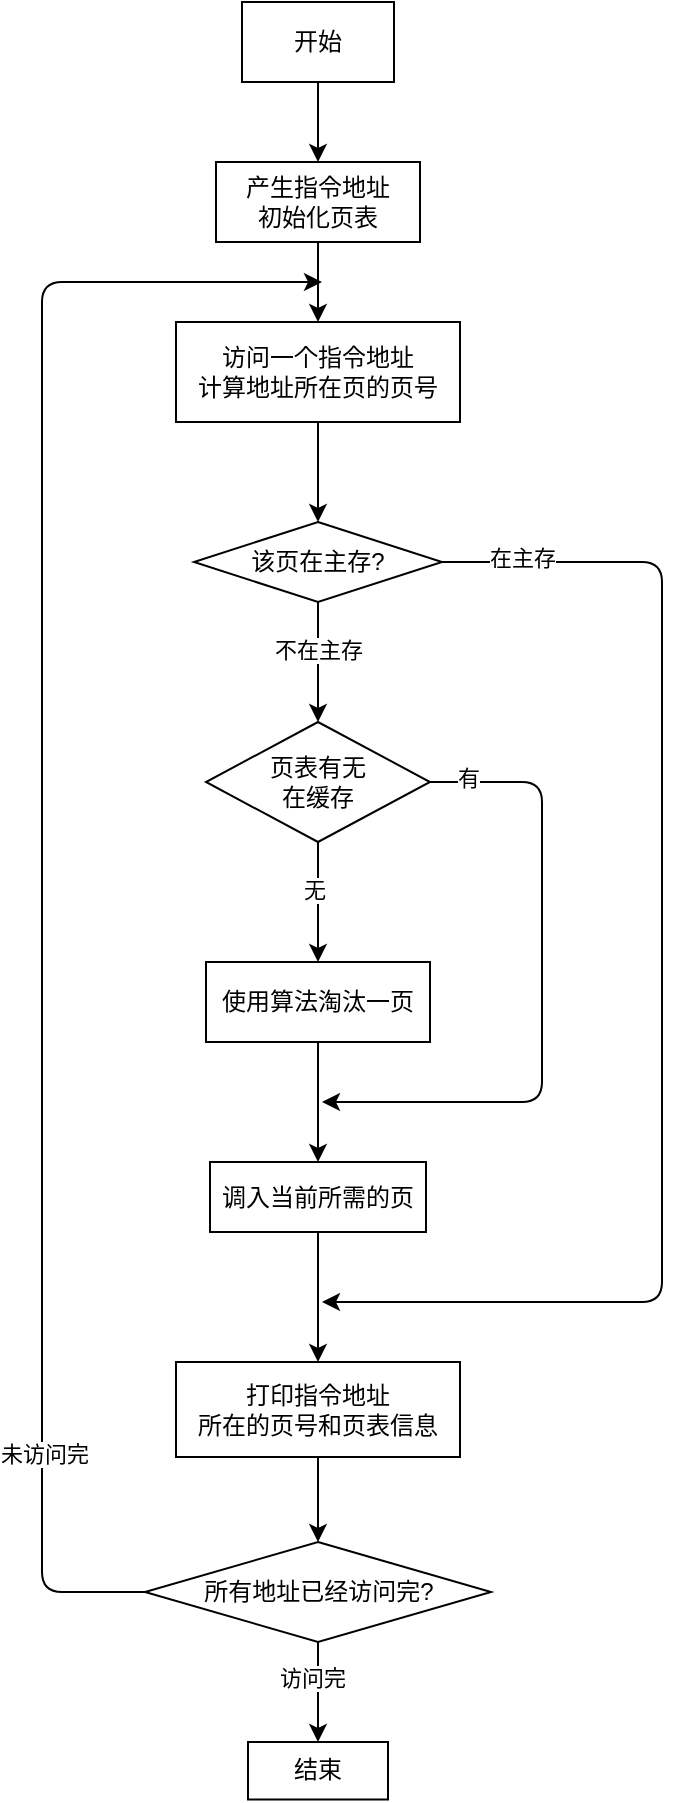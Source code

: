 <mxfile>
    <diagram id="WmkYastONhN0sDA5nvdJ" name="Page-1">
        <mxGraphModel dx="727" dy="468" grid="1" gridSize="10" guides="1" tooltips="1" connect="1" arrows="1" fold="1" page="1" pageScale="1" pageWidth="827" pageHeight="1169" math="0" shadow="0">
            <root>
                <mxCell id="0"/>
                <mxCell id="1" parent="0"/>
                <mxCell id="4" value="" style="edgeStyle=none;html=1;" edge="1" parent="1" source="2" target="3">
                    <mxGeometry relative="1" as="geometry"/>
                </mxCell>
                <mxCell id="2" value="开始" style="whiteSpace=wrap;html=1;" vertex="1" parent="1">
                    <mxGeometry x="330" y="100" width="76" height="40" as="geometry"/>
                </mxCell>
                <mxCell id="6" value="" style="edgeStyle=none;html=1;" edge="1" parent="1" source="3" target="5">
                    <mxGeometry relative="1" as="geometry"/>
                </mxCell>
                <mxCell id="3" value="产生指令地址&lt;br&gt;初始化页表" style="whiteSpace=wrap;html=1;" vertex="1" parent="1">
                    <mxGeometry x="317" y="180" width="102" height="40" as="geometry"/>
                </mxCell>
                <mxCell id="8" value="" style="edgeStyle=none;html=1;" edge="1" parent="1" source="5" target="7">
                    <mxGeometry relative="1" as="geometry"/>
                </mxCell>
                <mxCell id="5" value="访问一个指令地址&lt;br&gt;计算地址所在页的页号" style="whiteSpace=wrap;html=1;" vertex="1" parent="1">
                    <mxGeometry x="297" y="260" width="142" height="50" as="geometry"/>
                </mxCell>
                <mxCell id="10" value="" style="edgeStyle=none;html=1;" edge="1" parent="1" source="7" target="9">
                    <mxGeometry relative="1" as="geometry"/>
                </mxCell>
                <mxCell id="24" value="不在主存" style="edgeLabel;html=1;align=center;verticalAlign=middle;resizable=0;points=[];" vertex="1" connectable="0" parent="10">
                    <mxGeometry x="-0.206" relative="1" as="geometry">
                        <mxPoint as="offset"/>
                    </mxGeometry>
                </mxCell>
                <mxCell id="25" style="edgeStyle=none;html=1;exitX=1;exitY=0.5;exitDx=0;exitDy=0;" edge="1" parent="1" source="7">
                    <mxGeometry relative="1" as="geometry">
                        <mxPoint x="370" y="750" as="targetPoint"/>
                        <Array as="points">
                            <mxPoint x="540" y="380"/>
                            <mxPoint x="540" y="750"/>
                        </Array>
                    </mxGeometry>
                </mxCell>
                <mxCell id="26" value="在主存" style="edgeLabel;html=1;align=center;verticalAlign=middle;resizable=0;points=[];" vertex="1" connectable="0" parent="25">
                    <mxGeometry x="-0.926" y="2" relative="1" as="geometry">
                        <mxPoint x="16" as="offset"/>
                    </mxGeometry>
                </mxCell>
                <mxCell id="7" value="该页在主存?" style="rhombus;whiteSpace=wrap;html=1;" vertex="1" parent="1">
                    <mxGeometry x="306" y="360" width="124" height="40" as="geometry"/>
                </mxCell>
                <mxCell id="12" value="" style="edgeStyle=none;html=1;" edge="1" parent="1" source="9" target="11">
                    <mxGeometry relative="1" as="geometry"/>
                </mxCell>
                <mxCell id="21" value="无" style="edgeLabel;html=1;align=center;verticalAlign=middle;resizable=0;points=[];" vertex="1" connectable="0" parent="12">
                    <mxGeometry x="-0.206" y="-2" relative="1" as="geometry">
                        <mxPoint as="offset"/>
                    </mxGeometry>
                </mxCell>
                <mxCell id="22" style="edgeStyle=none;html=1;exitX=1;exitY=0.5;exitDx=0;exitDy=0;" edge="1" parent="1" source="9">
                    <mxGeometry relative="1" as="geometry">
                        <mxPoint x="370" y="650" as="targetPoint"/>
                        <Array as="points">
                            <mxPoint x="480" y="490"/>
                            <mxPoint x="480" y="650"/>
                        </Array>
                    </mxGeometry>
                </mxCell>
                <mxCell id="23" value="有" style="edgeLabel;html=1;align=center;verticalAlign=middle;resizable=0;points=[];" vertex="1" connectable="0" parent="22">
                    <mxGeometry x="-0.886" y="2" relative="1" as="geometry">
                        <mxPoint as="offset"/>
                    </mxGeometry>
                </mxCell>
                <mxCell id="9" value="页表有无&lt;br&gt;在缓存" style="rhombus;whiteSpace=wrap;html=1;" vertex="1" parent="1">
                    <mxGeometry x="312" y="460" width="112" height="60" as="geometry"/>
                </mxCell>
                <mxCell id="14" value="" style="edgeStyle=none;html=1;" edge="1" parent="1" source="11" target="13">
                    <mxGeometry relative="1" as="geometry"/>
                </mxCell>
                <mxCell id="11" value="使用算法淘汰一页" style="whiteSpace=wrap;html=1;" vertex="1" parent="1">
                    <mxGeometry x="312" y="580" width="112" height="40" as="geometry"/>
                </mxCell>
                <mxCell id="16" value="" style="edgeStyle=none;html=1;" edge="1" parent="1" source="13" target="15">
                    <mxGeometry relative="1" as="geometry"/>
                </mxCell>
                <mxCell id="13" value="调入当前所需的页" style="whiteSpace=wrap;html=1;" vertex="1" parent="1">
                    <mxGeometry x="314" y="680" width="108" height="35" as="geometry"/>
                </mxCell>
                <mxCell id="28" value="" style="edgeStyle=none;html=1;" edge="1" parent="1" source="15" target="27">
                    <mxGeometry relative="1" as="geometry"/>
                </mxCell>
                <mxCell id="15" value="打印指令地址&lt;br&gt;所在的页号和页表信息" style="whiteSpace=wrap;html=1;" vertex="1" parent="1">
                    <mxGeometry x="297" y="780" width="142" height="47.5" as="geometry"/>
                </mxCell>
                <mxCell id="17" value="结束" style="whiteSpace=wrap;html=1;" vertex="1" parent="1">
                    <mxGeometry x="333" y="970" width="70" height="28.75" as="geometry"/>
                </mxCell>
                <mxCell id="29" style="edgeStyle=none;html=1;exitX=0.5;exitY=1;exitDx=0;exitDy=0;entryX=0.5;entryY=0;entryDx=0;entryDy=0;" edge="1" parent="1" source="27" target="17">
                    <mxGeometry relative="1" as="geometry"/>
                </mxCell>
                <mxCell id="30" value="访问完" style="edgeLabel;html=1;align=center;verticalAlign=middle;resizable=0;points=[];" vertex="1" connectable="0" parent="29">
                    <mxGeometry x="-0.272" y="-3" relative="1" as="geometry">
                        <mxPoint as="offset"/>
                    </mxGeometry>
                </mxCell>
                <mxCell id="31" style="edgeStyle=none;html=1;exitX=0;exitY=0.5;exitDx=0;exitDy=0;" edge="1" parent="1" source="27">
                    <mxGeometry relative="1" as="geometry">
                        <mxPoint x="370" y="240" as="targetPoint"/>
                        <Array as="points">
                            <mxPoint x="230" y="895"/>
                            <mxPoint x="230" y="240"/>
                        </Array>
                    </mxGeometry>
                </mxCell>
                <mxCell id="32" value="未访问完" style="edgeLabel;html=1;align=center;verticalAlign=middle;resizable=0;points=[];" vertex="1" connectable="0" parent="31">
                    <mxGeometry x="-0.715" y="-1" relative="1" as="geometry">
                        <mxPoint as="offset"/>
                    </mxGeometry>
                </mxCell>
                <mxCell id="27" value="所有地址已经访问完?" style="rhombus;whiteSpace=wrap;html=1;" vertex="1" parent="1">
                    <mxGeometry x="281.5" y="870" width="173" height="50" as="geometry"/>
                </mxCell>
            </root>
        </mxGraphModel>
    </diagram>
</mxfile>